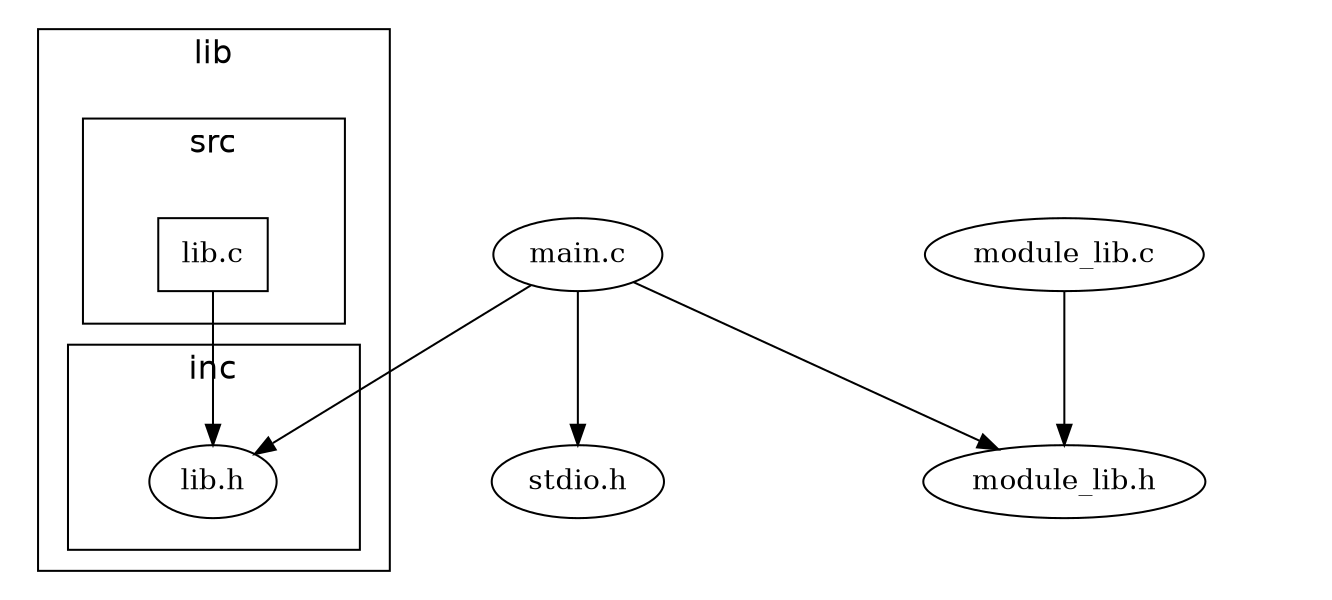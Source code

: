 digraph "source tree" {
    overlap=scale;
    size="9,4";
    ratio="fill";
    fontsize="16";
    fontname="Helvetica";
	clusterrank="local";

	"lib.c" [shape=box];

	subgraph cluster_0 {
		subgraph cluster_01 {
			label = "src"
			"lib.c"
		}
		subgraph cluster_02 {
			label = "inc"
			"lib.h"
		}
		"lib.c" -> "lib.h";
		label = "lib";
	}

	"main.c" -> "stdio.h"
	"main.c" -> "module_lib.h"
	"main.c" -> "lib.h"
	"module_lib.c" -> "module_lib.h"
}